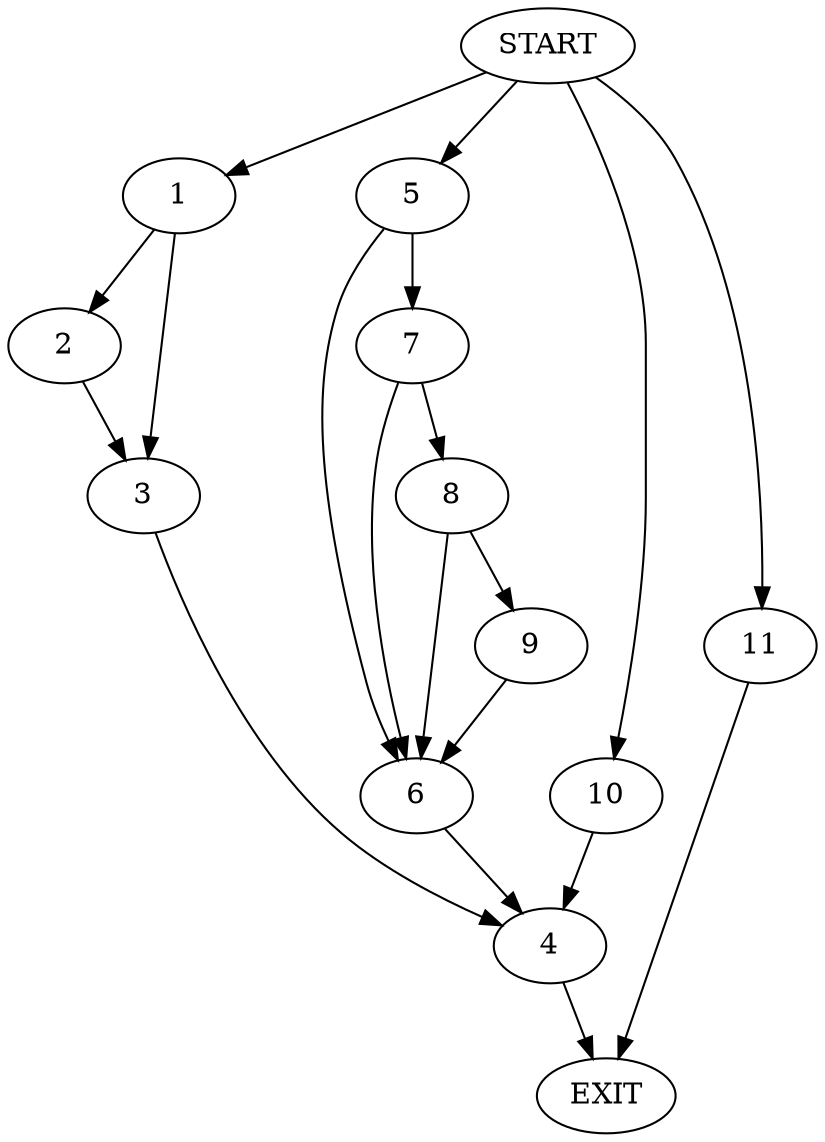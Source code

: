 digraph {
0 [label="START"]
12 [label="EXIT"]
0 -> 1
1 -> 2
1 -> 3
2 -> 3
3 -> 4
4 -> 12
0 -> 5
5 -> 6
5 -> 7
6 -> 4
7 -> 6
7 -> 8
8 -> 9
8 -> 6
9 -> 6
0 -> 10
10 -> 4
0 -> 11
11 -> 12
}
